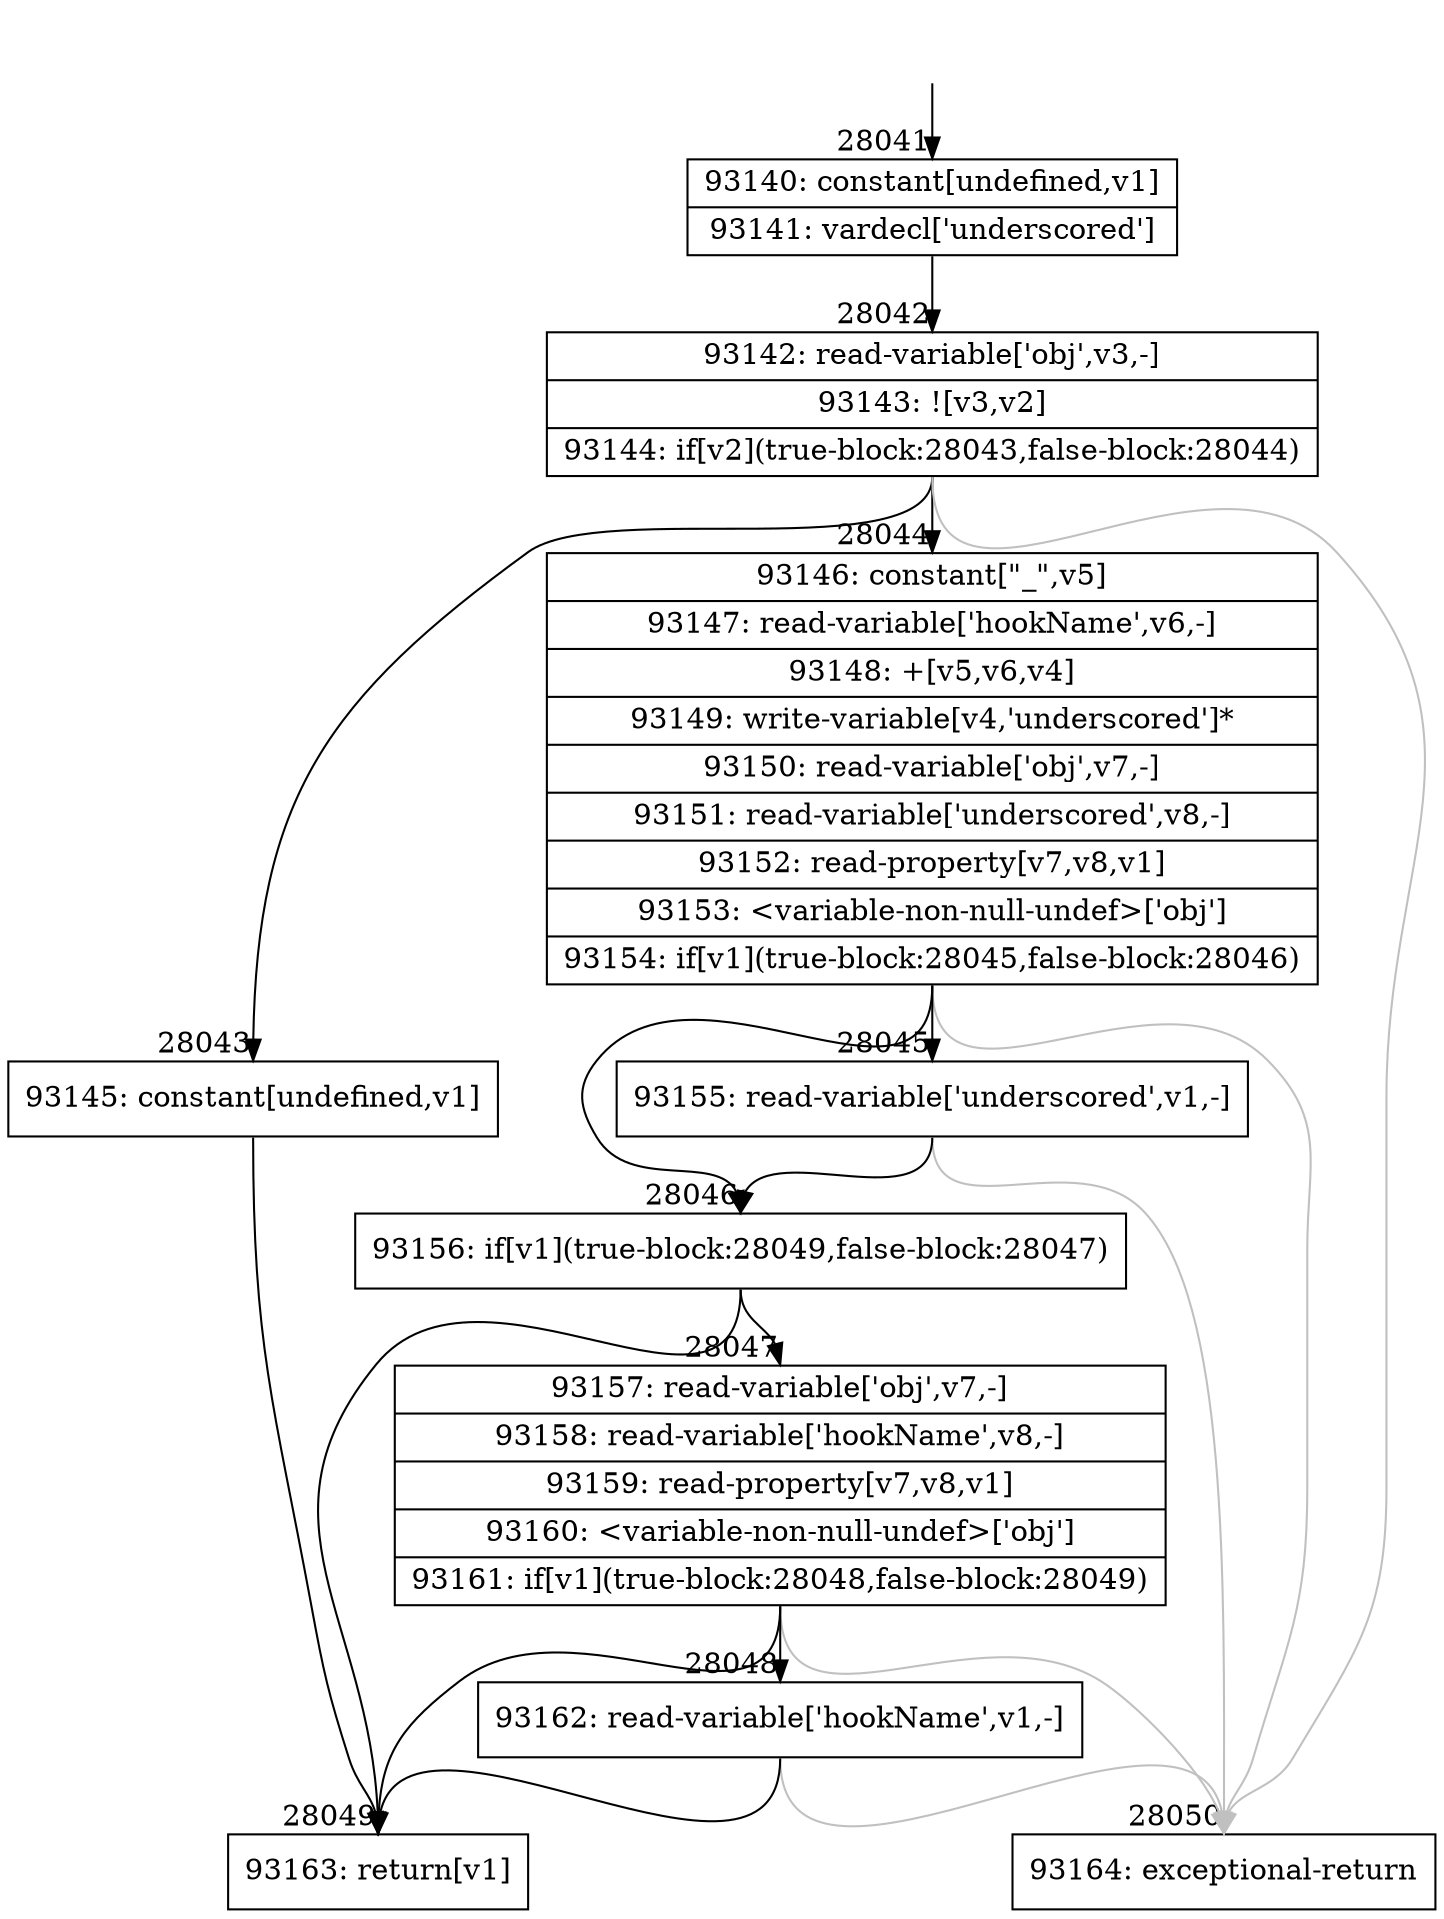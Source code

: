 digraph {
rankdir="TD"
BB_entry2451[shape=none,label=""];
BB_entry2451 -> BB28041 [tailport=s, headport=n, headlabel="    28041"]
BB28041 [shape=record label="{93140: constant[undefined,v1]|93141: vardecl['underscored']}" ] 
BB28041 -> BB28042 [tailport=s, headport=n, headlabel="      28042"]
BB28042 [shape=record label="{93142: read-variable['obj',v3,-]|93143: ![v3,v2]|93144: if[v2](true-block:28043,false-block:28044)}" ] 
BB28042 -> BB28043 [tailport=s, headport=n, headlabel="      28043"]
BB28042 -> BB28044 [tailport=s, headport=n, headlabel="      28044"]
BB28042 -> BB28050 [tailport=s, headport=n, color=gray, headlabel="      28050"]
BB28043 [shape=record label="{93145: constant[undefined,v1]}" ] 
BB28043 -> BB28049 [tailport=s, headport=n, headlabel="      28049"]
BB28044 [shape=record label="{93146: constant[\"_\",v5]|93147: read-variable['hookName',v6,-]|93148: +[v5,v6,v4]|93149: write-variable[v4,'underscored']*|93150: read-variable['obj',v7,-]|93151: read-variable['underscored',v8,-]|93152: read-property[v7,v8,v1]|93153: \<variable-non-null-undef\>['obj']|93154: if[v1](true-block:28045,false-block:28046)}" ] 
BB28044 -> BB28046 [tailport=s, headport=n, headlabel="      28046"]
BB28044 -> BB28045 [tailport=s, headport=n, headlabel="      28045"]
BB28044 -> BB28050 [tailport=s, headport=n, color=gray]
BB28045 [shape=record label="{93155: read-variable['underscored',v1,-]}" ] 
BB28045 -> BB28046 [tailport=s, headport=n]
BB28045 -> BB28050 [tailport=s, headport=n, color=gray]
BB28046 [shape=record label="{93156: if[v1](true-block:28049,false-block:28047)}" ] 
BB28046 -> BB28049 [tailport=s, headport=n]
BB28046 -> BB28047 [tailport=s, headport=n, headlabel="      28047"]
BB28047 [shape=record label="{93157: read-variable['obj',v7,-]|93158: read-variable['hookName',v8,-]|93159: read-property[v7,v8,v1]|93160: \<variable-non-null-undef\>['obj']|93161: if[v1](true-block:28048,false-block:28049)}" ] 
BB28047 -> BB28049 [tailport=s, headport=n]
BB28047 -> BB28048 [tailport=s, headport=n, headlabel="      28048"]
BB28047 -> BB28050 [tailport=s, headport=n, color=gray]
BB28048 [shape=record label="{93162: read-variable['hookName',v1,-]}" ] 
BB28048 -> BB28049 [tailport=s, headport=n]
BB28048 -> BB28050 [tailport=s, headport=n, color=gray]
BB28049 [shape=record label="{93163: return[v1]}" ] 
BB28050 [shape=record label="{93164: exceptional-return}" ] 
//#$~ 50206
}
